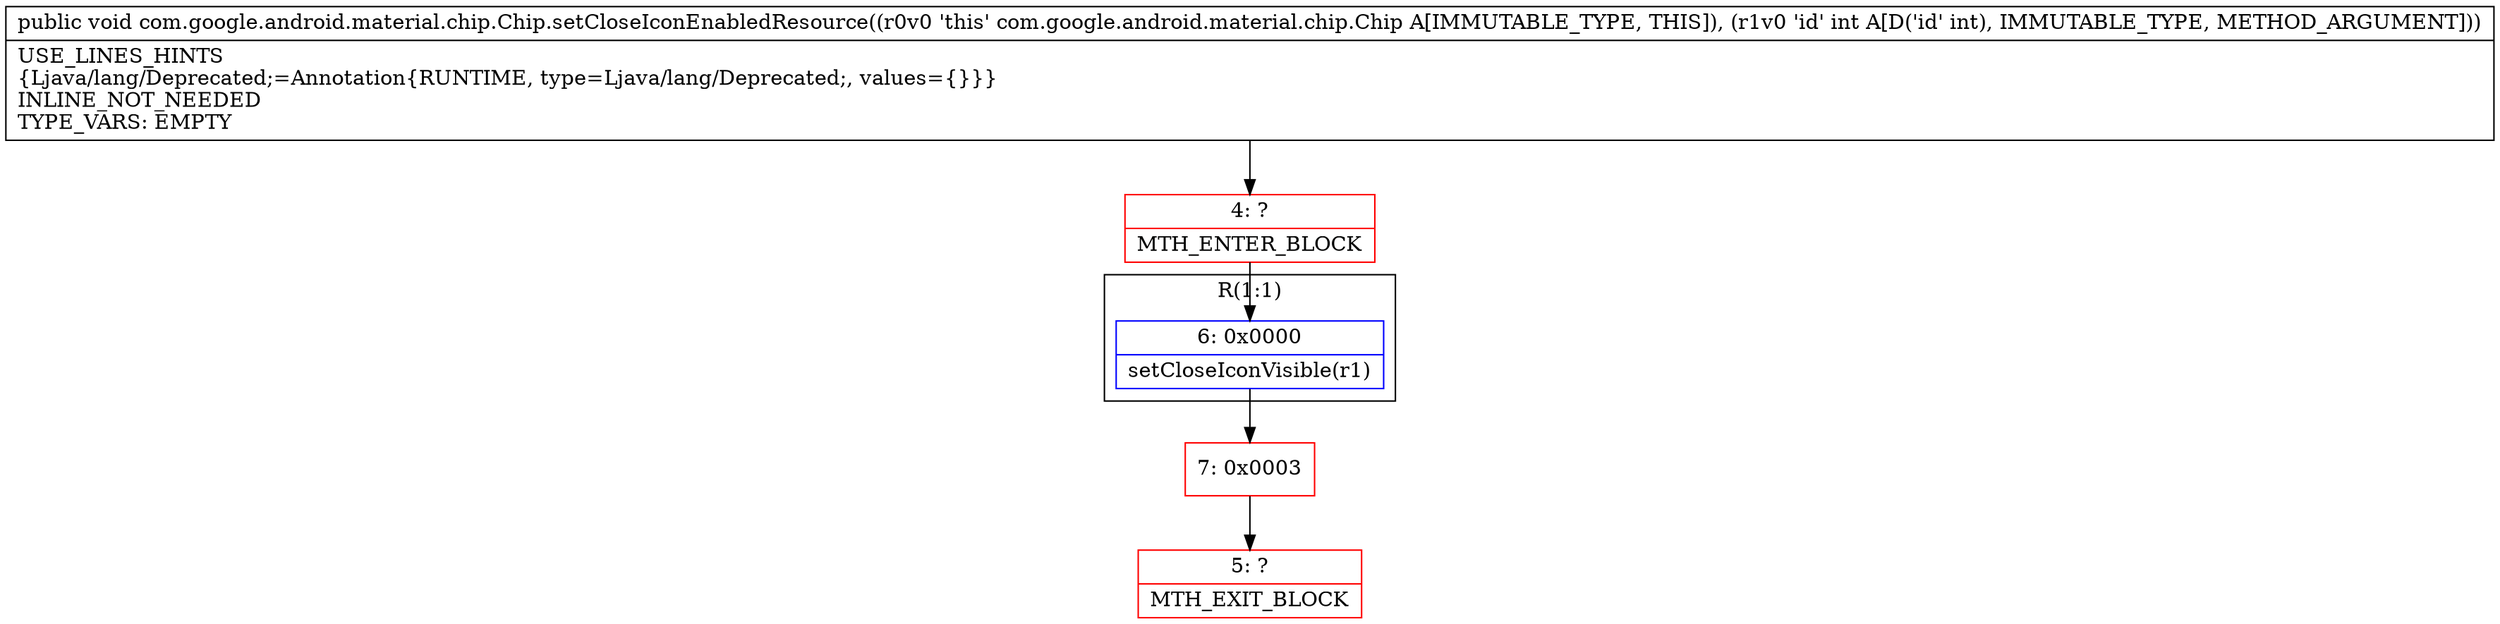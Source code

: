 digraph "CFG forcom.google.android.material.chip.Chip.setCloseIconEnabledResource(I)V" {
subgraph cluster_Region_1187677616 {
label = "R(1:1)";
node [shape=record,color=blue];
Node_6 [shape=record,label="{6\:\ 0x0000|setCloseIconVisible(r1)\l}"];
}
Node_4 [shape=record,color=red,label="{4\:\ ?|MTH_ENTER_BLOCK\l}"];
Node_7 [shape=record,color=red,label="{7\:\ 0x0003}"];
Node_5 [shape=record,color=red,label="{5\:\ ?|MTH_EXIT_BLOCK\l}"];
MethodNode[shape=record,label="{public void com.google.android.material.chip.Chip.setCloseIconEnabledResource((r0v0 'this' com.google.android.material.chip.Chip A[IMMUTABLE_TYPE, THIS]), (r1v0 'id' int A[D('id' int), IMMUTABLE_TYPE, METHOD_ARGUMENT]))  | USE_LINES_HINTS\l\{Ljava\/lang\/Deprecated;=Annotation\{RUNTIME, type=Ljava\/lang\/Deprecated;, values=\{\}\}\}\lINLINE_NOT_NEEDED\lTYPE_VARS: EMPTY\l}"];
MethodNode -> Node_4;Node_6 -> Node_7;
Node_4 -> Node_6;
Node_7 -> Node_5;
}

